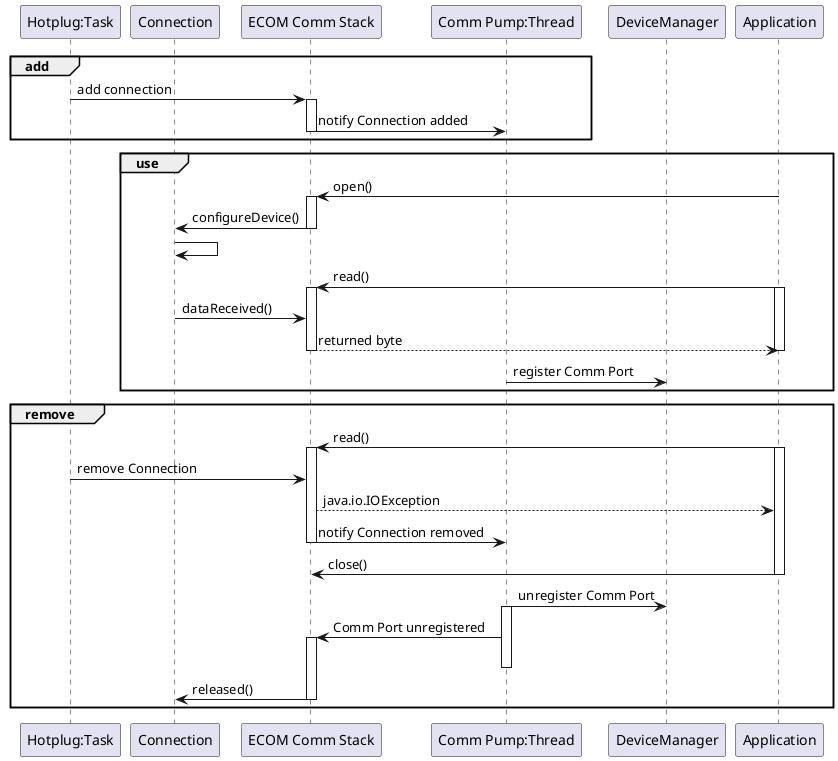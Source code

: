 @startuml
participant "Hotplug:Task" as task
participant Connection as co
participant "ECOM Comm Stack" as stack
participant "Comm Pump:Thread" as thread
participant "DeviceManager" as dm
participant Application as app

group add
    task -> stack : add connection
    activate stack
    stack -> thread : notify Connection added
    deactivate stack
end

group use
    app -> stack : open()
    activate stack
    stack -> co : configureDevice()
    deactivate stack
    co -> co

    app -> stack : read()
    activate app
    activate stack
    co -> stack : dataReceived()
    stack --> app : returned byte
    deactivate stack
    deactivate app
    thread -> dm : register Comm Port
end

group remove
    app -> stack : read()
    activate app
    activate stack
    task -> stack : remove Connection
    stack --> app : java.io.IOException
    stack -> thread : notify Connection removed
    deactivate stack
    app -> stack : close()
    deactivate app

    thread -> dm : unregister Comm Port
    activate thread
    thread -> stack : Comm Port unregistered
    activate stack
    deactivate thread
    stack -> co : released()
    deactivate stack
end
@enduml
